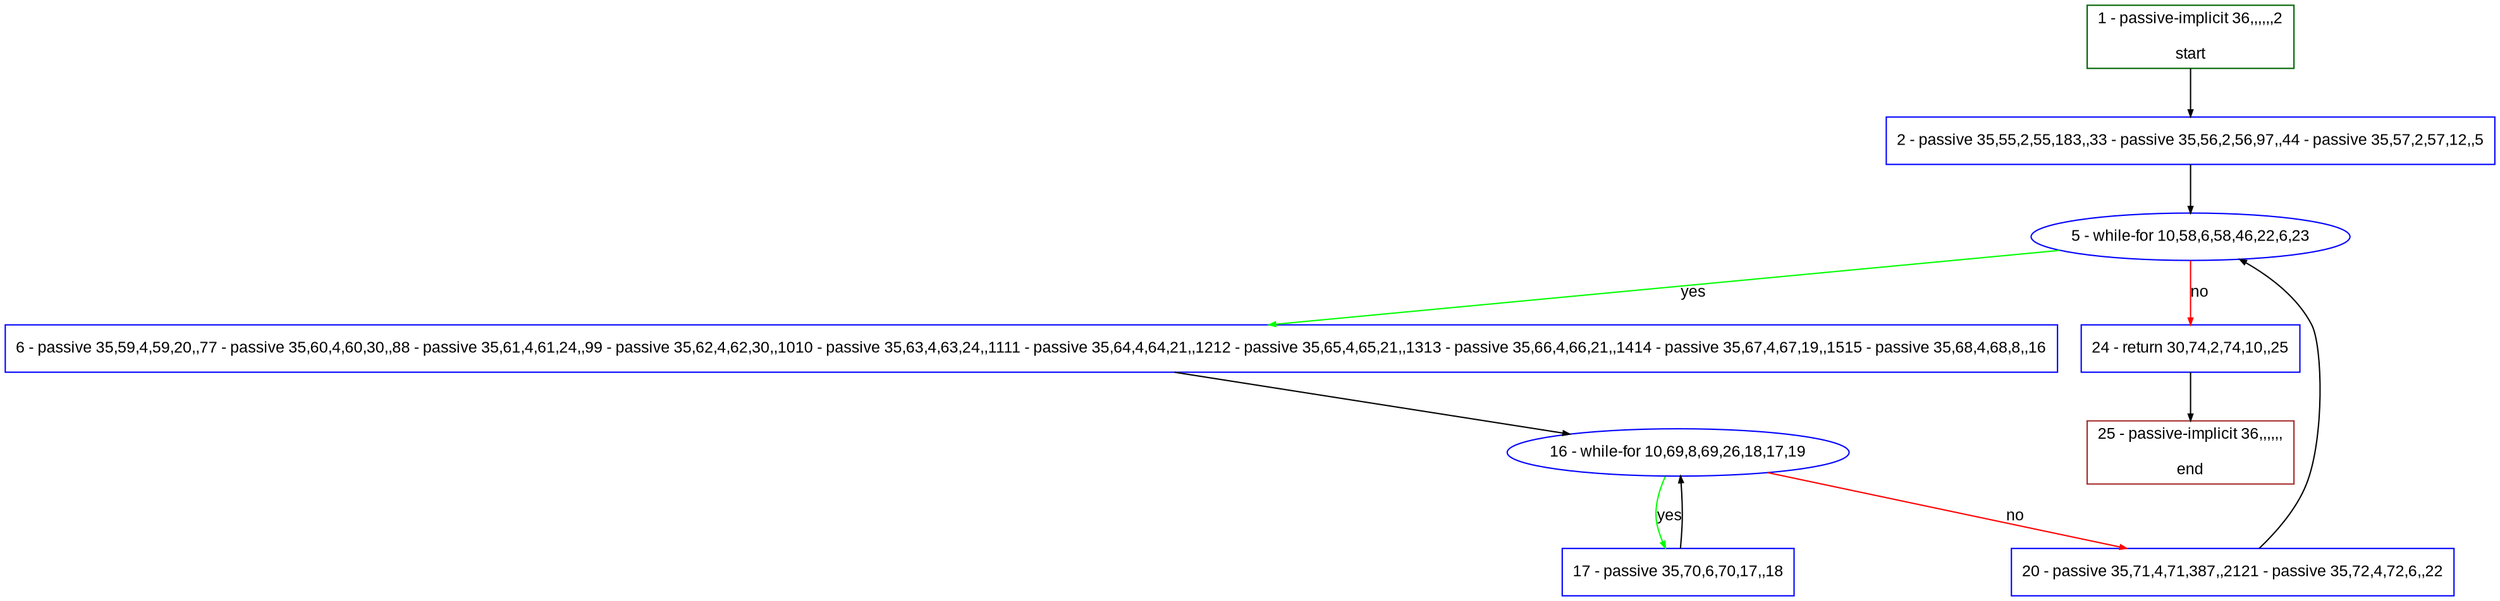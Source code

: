 digraph "" {
  graph [pack="true", label="", fontsize="12", packmode="clust", fontname="Arial", fillcolor="#FFFFCC", bgcolor="white", style="rounded,filled", compound="true"];
  node [node_initialized="no", label="", color="grey", fontsize="12", fillcolor="white", fontname="Arial", style="filled", shape="rectangle", compound="true", fixedsize="false"];
  edge [fontcolor="black", arrowhead="normal", arrowtail="none", arrowsize="0.5", ltail="", label="", color="black", fontsize="12", lhead="", fontname="Arial", dir="forward", compound="true"];
  __N1 [label="2 - passive 35,55,2,55,183,,33 - passive 35,56,2,56,97,,44 - passive 35,57,2,57,12,,5", color="#0000ff", fillcolor="#ffffff", style="filled", shape="box"];
  __N2 [label="1 - passive-implicit 36,,,,,,2\n\nstart", color="#006400", fillcolor="#ffffff", style="filled", shape="box"];
  __N3 [label="5 - while-for 10,58,6,58,46,22,6,23", color="#0000ff", fillcolor="#ffffff", style="filled", shape="oval"];
  __N4 [label="6 - passive 35,59,4,59,20,,77 - passive 35,60,4,60,30,,88 - passive 35,61,4,61,24,,99 - passive 35,62,4,62,30,,1010 - passive 35,63,4,63,24,,1111 - passive 35,64,4,64,21,,1212 - passive 35,65,4,65,21,,1313 - passive 35,66,4,66,21,,1414 - passive 35,67,4,67,19,,1515 - passive 35,68,4,68,8,,16", color="#0000ff", fillcolor="#ffffff", style="filled", shape="box"];
  __N5 [label="24 - return 30,74,2,74,10,,25", color="#0000ff", fillcolor="#ffffff", style="filled", shape="box"];
  __N6 [label="16 - while-for 10,69,8,69,26,18,17,19", color="#0000ff", fillcolor="#ffffff", style="filled", shape="oval"];
  __N7 [label="17 - passive 35,70,6,70,17,,18", color="#0000ff", fillcolor="#ffffff", style="filled", shape="box"];
  __N8 [label="20 - passive 35,71,4,71,387,,2121 - passive 35,72,4,72,6,,22", color="#0000ff", fillcolor="#ffffff", style="filled", shape="box"];
  __N9 [label="25 - passive-implicit 36,,,,,,\n\nend", color="#a52a2a", fillcolor="#ffffff", style="filled", shape="box"];
  __N2 -> __N1 [arrowhead="normal", arrowtail="none", color="#000000", label="", dir="forward"];
  __N1 -> __N3 [arrowhead="normal", arrowtail="none", color="#000000", label="", dir="forward"];
  __N3 -> __N4 [arrowhead="normal", arrowtail="none", color="#00ff00", label="yes", dir="forward"];
  __N3 -> __N5 [arrowhead="normal", arrowtail="none", color="#ff0000", label="no", dir="forward"];
  __N4 -> __N6 [arrowhead="normal", arrowtail="none", color="#000000", label="", dir="forward"];
  __N6 -> __N7 [arrowhead="normal", arrowtail="none", color="#00ff00", label="yes", dir="forward"];
  __N7 -> __N6 [arrowhead="normal", arrowtail="none", color="#000000", label="", dir="forward"];
  __N6 -> __N8 [arrowhead="normal", arrowtail="none", color="#ff0000", label="no", dir="forward"];
  __N8 -> __N3 [arrowhead="normal", arrowtail="none", color="#000000", label="", dir="forward"];
  __N5 -> __N9 [arrowhead="normal", arrowtail="none", color="#000000", label="", dir="forward"];
}
